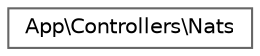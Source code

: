 digraph "Graphical Class Hierarchy"
{
 // LATEX_PDF_SIZE
  bgcolor="transparent";
  edge [fontname=Helvetica,fontsize=10,labelfontname=Helvetica,labelfontsize=10];
  node [fontname=Helvetica,fontsize=10,shape=box,height=0.2,width=0.4];
  rankdir="LR";
  Node0 [id="Node000000",label="App\\Controllers\\Nats",height=0.2,width=0.4,color="grey40", fillcolor="white", style="filled",URL="$classApp_1_1Controllers_1_1Nats.html",tooltip=" "];
}
